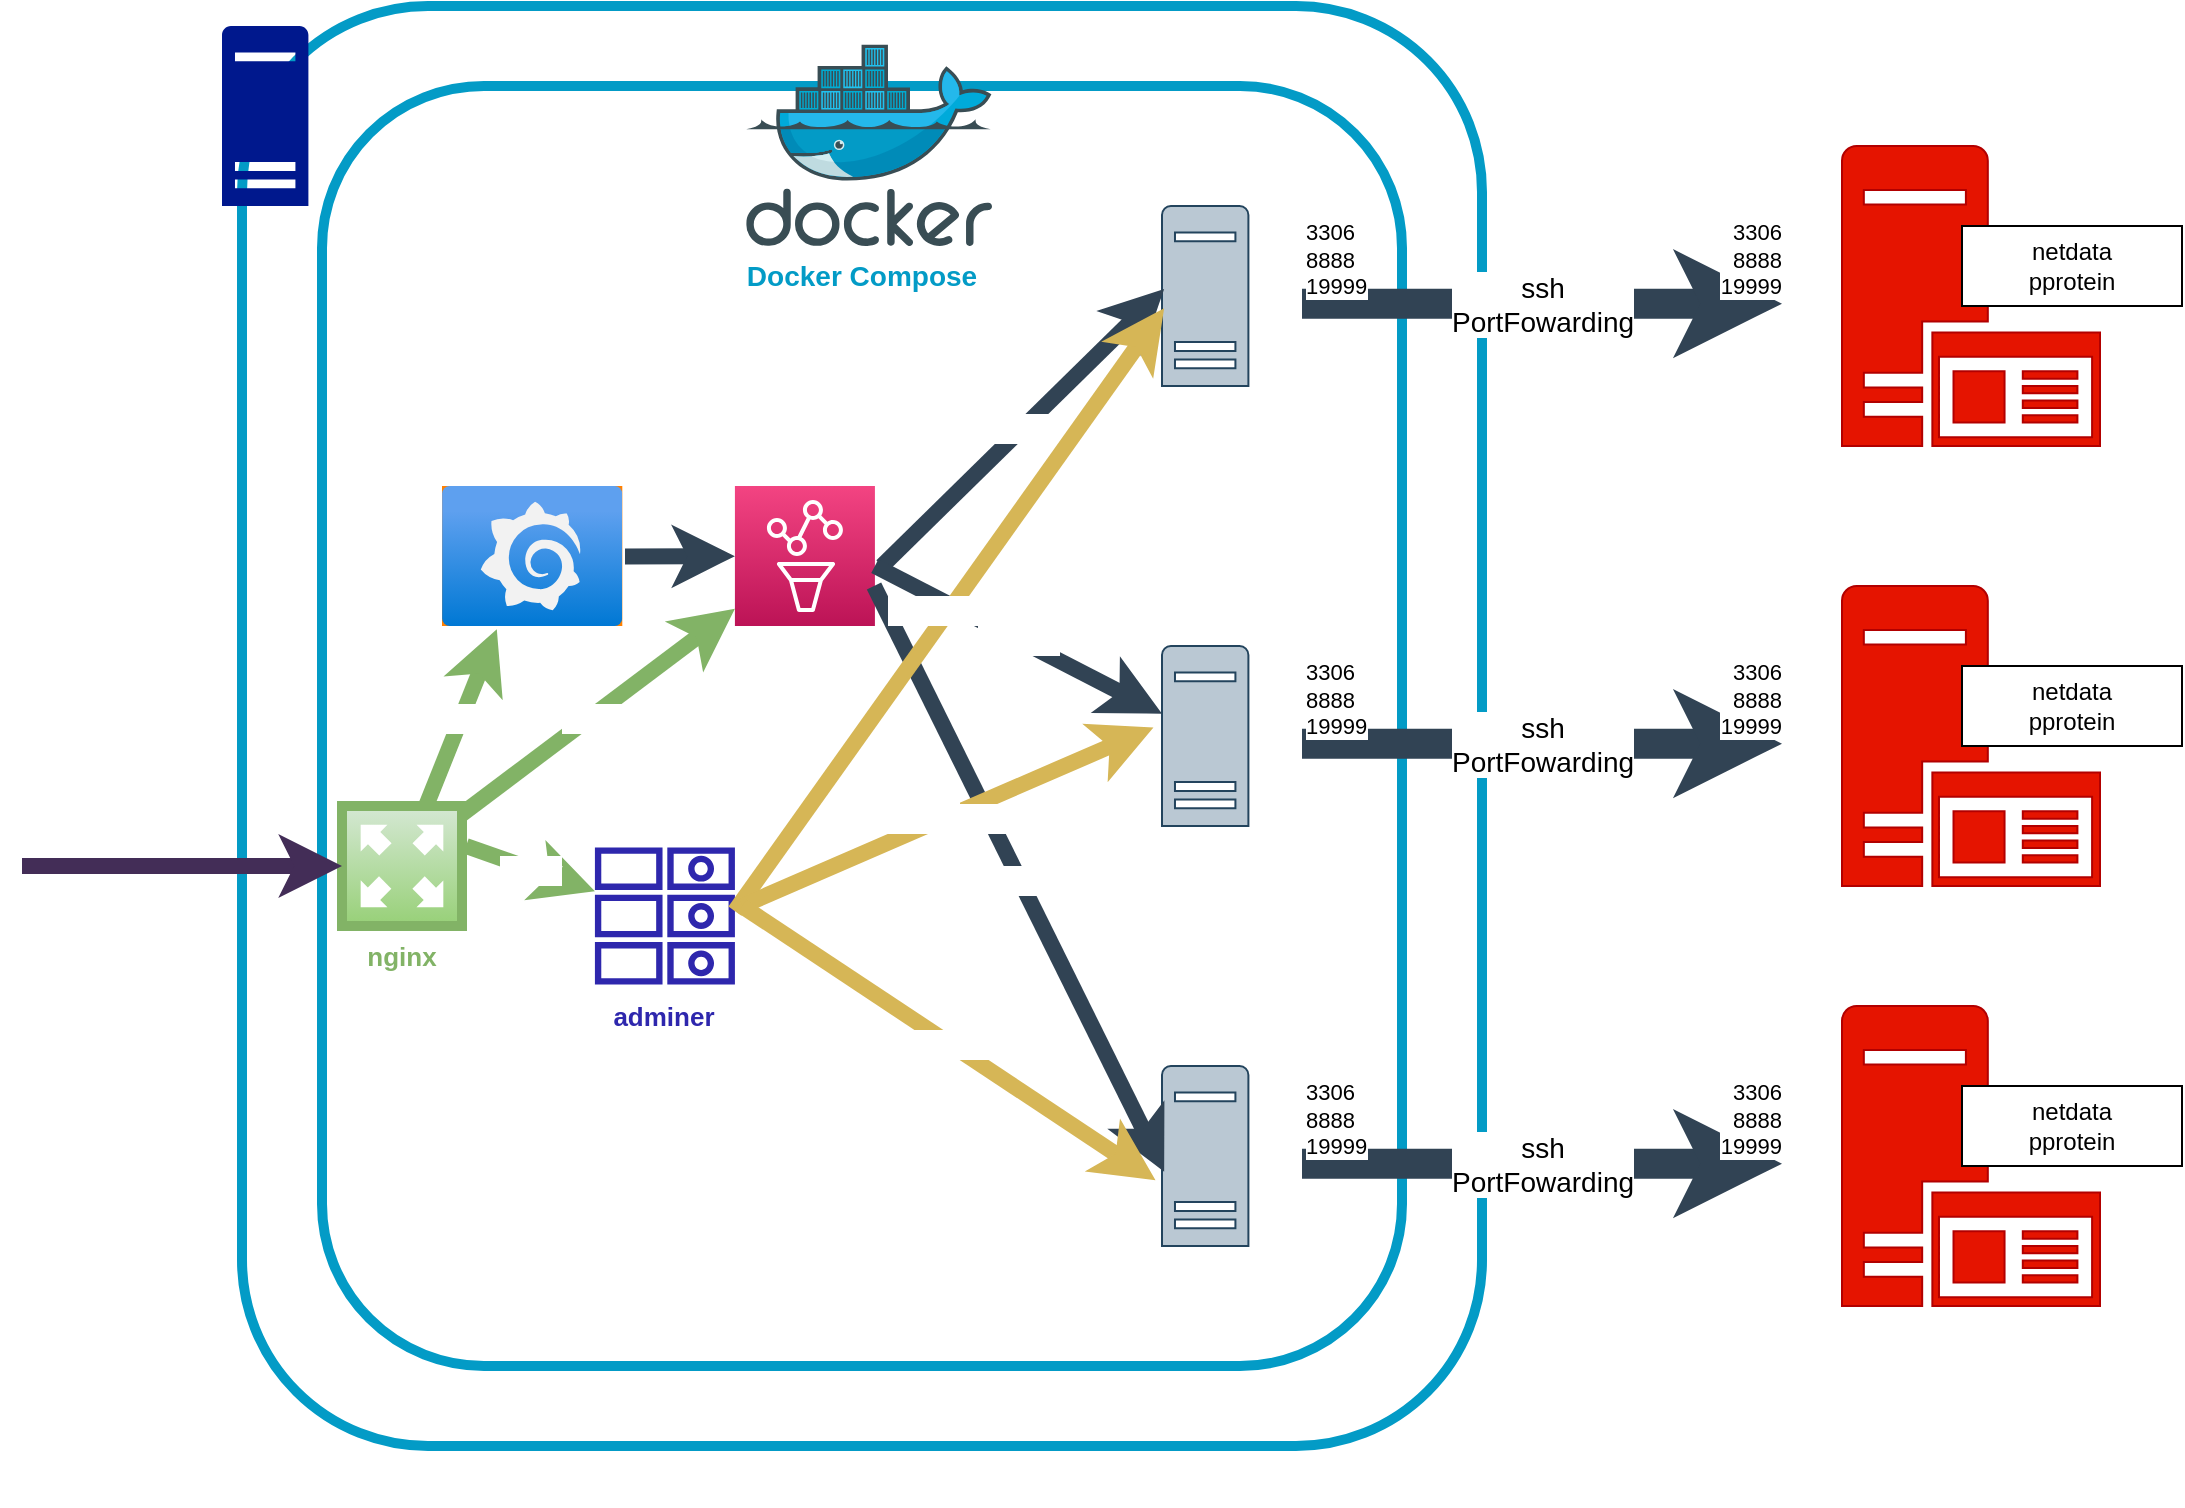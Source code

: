 <mxfile>
    <diagram id="ylHdbKLBce12SMj8xJqA" name="ページ1">
        <mxGraphModel dx="402" dy="431" grid="1" gridSize="10" guides="1" tooltips="1" connect="0" arrows="1" fold="1" page="1" pageScale="1" pageWidth="1169" pageHeight="827" background="#ffffff" math="0" shadow="0">
            <root>
                <mxCell id="0"/>
                <mxCell id="1" parent="0"/>
                <mxCell id="3" value="" style="aspect=fixed;html=1;points=[];align=center;image;fontSize=12;image=img/lib/azure2/other/Grafana.svg;imageBackground=#FF8000;imageBorder=none;fillStyle=auto;" parent="1" vertex="1">
                    <mxGeometry x="260.0" y="270" width="90.15" height="70" as="geometry"/>
                </mxCell>
                <mxCell id="4" value="" style="sketch=0;points=[[0,0,0],[0.25,0,0],[0.5,0,0],[0.75,0,0],[1,0,0],[0,1,0],[0.25,1,0],[0.5,1,0],[0.75,1,0],[1,1,0],[0,0.25,0],[0,0.5,0],[0,0.75,0],[1,0.25,0],[1,0.5,0],[1,0.75,0]];points=[[0,0,0],[0.25,0,0],[0.5,0,0],[0.75,0,0],[1,0,0],[0,1,0],[0.25,1,0],[0.5,1,0],[0.75,1,0],[1,1,0],[0,0.25,0],[0,0.5,0],[0,0.75,0],[1,0.25,0],[1,0.5,0],[1,0.75,0]];outlineConnect=0;fontColor=#232F3E;gradientColor=#F34482;gradientDirection=north;fillColor=#BC1356;strokeColor=#ffffff;dashed=0;verticalLabelPosition=bottom;verticalAlign=top;align=center;html=1;fontSize=12;fontStyle=0;aspect=fixed;shape=mxgraph.aws4.resourceIcon;resIcon=mxgraph.aws4.managed_service_for_prometheus;" parent="1" vertex="1">
                    <mxGeometry x="406.46" y="270" width="70" height="70" as="geometry"/>
                </mxCell>
                <mxCell id="22" value="" style="sketch=0;outlineConnect=0;fontColor=#232F3E;gradientColor=none;fillColor=#2E27AD;strokeColor=none;dashed=0;verticalLabelPosition=bottom;verticalAlign=top;align=center;html=1;fontSize=12;fontStyle=0;aspect=fixed;pointerEvents=1;shape=mxgraph.aws4.items;" parent="1" vertex="1">
                    <mxGeometry x="336.46" y="450" width="70" height="70" as="geometry"/>
                </mxCell>
                <mxCell id="40" value="" style="group" parent="1" vertex="1" connectable="0">
                    <mxGeometry x="620" y="100" width="510" height="650" as="geometry"/>
                </mxCell>
                <mxCell id="100" value="" style="rounded=1;whiteSpace=wrap;html=1;fillStyle=auto;strokeWidth=5;fontSize=13;fillColor=none;strokeColor=#039bc6;" parent="40" vertex="1">
                    <mxGeometry x="-460" y="-70" width="620" height="720" as="geometry"/>
                </mxCell>
                <mxCell id="98" value="" style="rounded=1;whiteSpace=wrap;html=1;fillStyle=auto;strokeWidth=5;fontSize=13;fillColor=none;strokeColor=#039bc6;" parent="40" vertex="1">
                    <mxGeometry x="-420" y="-30" width="540" height="640" as="geometry"/>
                </mxCell>
                <mxCell id="25" value="" style="sketch=0;aspect=fixed;pointerEvents=1;shadow=0;dashed=0;html=1;strokeColor=#23445d;labelPosition=center;verticalLabelPosition=bottom;verticalAlign=top;align=center;fillColor=#bac8d3;shape=mxgraph.mscae.enterprise.server_generic;" parent="40" vertex="1">
                    <mxGeometry y="30" width="43.2" height="90" as="geometry"/>
                </mxCell>
                <mxCell id="28" value="" style="sketch=0;aspect=fixed;pointerEvents=1;shadow=0;dashed=0;html=1;strokeColor=#B20000;labelPosition=center;verticalLabelPosition=bottom;verticalAlign=top;align=center;fillColor=#e51400;shape=mxgraph.mscae.enterprise.application_server2;fontColor=#ffffff;" parent="40" vertex="1">
                    <mxGeometry x="340" width="129" height="150" as="geometry"/>
                </mxCell>
                <mxCell id="33" value="" style="endArrow=classic;html=1;strokeWidth=15;fillColor=#647687;strokeColor=#314354;" parent="40" edge="1">
                    <mxGeometry relative="1" as="geometry">
                        <mxPoint x="70" y="78.82" as="sourcePoint"/>
                        <mxPoint x="310" y="78.82" as="targetPoint"/>
                    </mxGeometry>
                </mxCell>
                <mxCell id="34" value="ssh&lt;br style=&quot;font-size: 14px;&quot;&gt;PortFowarding" style="edgeLabel;resizable=0;html=1;align=center;verticalAlign=middle;fontSize=14;" parent="33" connectable="0" vertex="1">
                    <mxGeometry relative="1" as="geometry"/>
                </mxCell>
                <mxCell id="35" value="3306&lt;br&gt;8888&lt;br&gt;19999" style="edgeLabel;resizable=0;html=1;align=left;verticalAlign=bottom;" parent="33" connectable="0" vertex="1">
                    <mxGeometry x="-1" relative="1" as="geometry"/>
                </mxCell>
                <mxCell id="36" value="3306&lt;br&gt;8888&lt;br&gt;19999" style="edgeLabel;resizable=0;html=1;align=right;verticalAlign=bottom;" parent="33" connectable="0" vertex="1">
                    <mxGeometry x="1" relative="1" as="geometry"/>
                </mxCell>
                <mxCell id="99" value="" style="sketch=0;aspect=fixed;pointerEvents=1;shadow=0;dashed=0;html=1;strokeColor=none;labelPosition=center;verticalLabelPosition=bottom;verticalAlign=top;align=center;fillColor=#00188D;shape=mxgraph.mscae.enterprise.server_generic;fillStyle=auto;strokeWidth=5;fontSize=13;fontColor=#82b366;" parent="40" vertex="1">
                    <mxGeometry x="-470" y="-60" width="43.2" height="90" as="geometry"/>
                </mxCell>
                <mxCell id="102" value="netdata&lt;br&gt;pprotein" style="rounded=0;whiteSpace=wrap;html=1;" parent="40" vertex="1">
                    <mxGeometry x="400" y="40" width="110" height="40" as="geometry"/>
                </mxCell>
                <mxCell id="43" value="" style="group" parent="1" vertex="1" connectable="0">
                    <mxGeometry x="620" y="320" width="500" height="420" as="geometry"/>
                </mxCell>
                <mxCell id="57" value="" style="group" parent="43" vertex="1" connectable="0">
                    <mxGeometry width="500" height="410" as="geometry"/>
                </mxCell>
                <mxCell id="44" value="" style="sketch=0;aspect=fixed;pointerEvents=1;shadow=0;dashed=0;html=1;strokeColor=#23445d;labelPosition=center;verticalLabelPosition=bottom;verticalAlign=top;align=center;fillColor=#bac8d3;shape=mxgraph.mscae.enterprise.server_generic;" parent="57" vertex="1">
                    <mxGeometry y="30" width="43.2" height="90" as="geometry"/>
                </mxCell>
                <mxCell id="45" value="" style="sketch=0;aspect=fixed;pointerEvents=1;shadow=0;dashed=0;html=1;strokeColor=#B20000;labelPosition=center;verticalLabelPosition=bottom;verticalAlign=top;align=center;fillColor=#e51400;shape=mxgraph.mscae.enterprise.application_server2;fontColor=#ffffff;" parent="57" vertex="1">
                    <mxGeometry x="340" width="129" height="150" as="geometry"/>
                </mxCell>
                <mxCell id="46" value="" style="endArrow=classic;html=1;strokeWidth=15;fillColor=#647687;strokeColor=#314354;" parent="57" edge="1">
                    <mxGeometry relative="1" as="geometry">
                        <mxPoint x="70" y="78.82" as="sourcePoint"/>
                        <mxPoint x="310" y="78.82" as="targetPoint"/>
                    </mxGeometry>
                </mxCell>
                <mxCell id="47" value="ssh&lt;br style=&quot;font-size: 14px;&quot;&gt;PortFowarding" style="edgeLabel;resizable=0;html=1;align=center;verticalAlign=middle;fontSize=14;" parent="46" connectable="0" vertex="1">
                    <mxGeometry relative="1" as="geometry"/>
                </mxCell>
                <mxCell id="48" value="3306&lt;br&gt;8888&lt;br&gt;19999" style="edgeLabel;resizable=0;html=1;align=left;verticalAlign=bottom;" parent="46" connectable="0" vertex="1">
                    <mxGeometry x="-1" relative="1" as="geometry"/>
                </mxCell>
                <mxCell id="49" value="3306&lt;br&gt;8888&lt;br&gt;19999" style="edgeLabel;resizable=0;html=1;align=right;verticalAlign=bottom;" parent="46" connectable="0" vertex="1">
                    <mxGeometry x="1" relative="1" as="geometry"/>
                </mxCell>
                <mxCell id="103" value="netdata&lt;br&gt;pprotein" style="rounded=0;whiteSpace=wrap;html=1;" parent="57" vertex="1">
                    <mxGeometry x="400" y="40" width="110" height="40" as="geometry"/>
                </mxCell>
                <mxCell id="50" value="" style="group" parent="1" vertex="1" connectable="0">
                    <mxGeometry x="620" y="530" width="510" height="250" as="geometry"/>
                </mxCell>
                <mxCell id="51" value="" style="sketch=0;aspect=fixed;pointerEvents=1;shadow=0;dashed=0;html=1;strokeColor=#23445d;labelPosition=center;verticalLabelPosition=bottom;verticalAlign=top;align=center;fillColor=#bac8d3;shape=mxgraph.mscae.enterprise.server_generic;" parent="50" vertex="1">
                    <mxGeometry y="30" width="43.2" height="90" as="geometry"/>
                </mxCell>
                <mxCell id="52" value="" style="sketch=0;aspect=fixed;pointerEvents=1;shadow=0;dashed=0;html=1;strokeColor=#B20000;labelPosition=center;verticalLabelPosition=bottom;verticalAlign=top;align=center;fillColor=#e51400;shape=mxgraph.mscae.enterprise.application_server2;fontColor=#ffffff;" parent="50" vertex="1">
                    <mxGeometry x="340" width="129" height="150" as="geometry"/>
                </mxCell>
                <mxCell id="53" value="" style="endArrow=classic;html=1;strokeWidth=15;fillColor=#647687;strokeColor=#314354;" parent="50" edge="1">
                    <mxGeometry relative="1" as="geometry">
                        <mxPoint x="70" y="78.82" as="sourcePoint"/>
                        <mxPoint x="310" y="78.82" as="targetPoint"/>
                    </mxGeometry>
                </mxCell>
                <mxCell id="54" value="ssh&lt;br style=&quot;font-size: 14px;&quot;&gt;PortFowarding" style="edgeLabel;resizable=0;html=1;align=center;verticalAlign=middle;fontSize=14;" parent="53" connectable="0" vertex="1">
                    <mxGeometry relative="1" as="geometry"/>
                </mxCell>
                <mxCell id="55" value="3306&lt;br&gt;8888&lt;br&gt;19999" style="edgeLabel;resizable=0;html=1;align=left;verticalAlign=bottom;" parent="53" connectable="0" vertex="1">
                    <mxGeometry x="-1" relative="1" as="geometry"/>
                </mxCell>
                <mxCell id="56" value="3306&lt;br&gt;8888&lt;br&gt;19999" style="edgeLabel;resizable=0;html=1;align=right;verticalAlign=bottom;" parent="53" connectable="0" vertex="1">
                    <mxGeometry x="1" relative="1" as="geometry"/>
                </mxCell>
                <mxCell id="58" value="Docker Compose" style="text;html=1;strokeColor=none;fillColor=none;align=center;verticalAlign=middle;whiteSpace=wrap;rounded=0;strokeWidth=5;fontSize=14;fontColor=#039bc6;fontStyle=1" parent="50" vertex="1">
                    <mxGeometry x="-215" y="-380" width="130" height="30" as="geometry"/>
                </mxCell>
                <mxCell id="2" value="" style="sketch=0;aspect=fixed;html=1;points=[];align=center;image;fontSize=12;image=img/lib/mscae/Docker.svg;" parent="50" vertex="1">
                    <mxGeometry x="-207.93" y="-480.8" width="122.93" height="100.8" as="geometry"/>
                </mxCell>
                <mxCell id="104" value="netdata&lt;br&gt;pprotein" style="rounded=0;whiteSpace=wrap;html=1;" parent="50" vertex="1">
                    <mxGeometry x="400" y="40" width="110" height="40" as="geometry"/>
                </mxCell>
                <mxCell id="71" value="re" style="endArrow=classic;html=1;strokeWidth=8;fontSize=13;fontColor=#FFFFFF;fillColor=#647687;strokeColor=#314354;entryX=0.025;entryY=0.461;entryDx=0;entryDy=0;entryPerimeter=0;" parent="1" target="25" edge="1">
                    <mxGeometry relative="1" as="geometry">
                        <mxPoint x="480" y="310" as="sourcePoint"/>
                        <mxPoint x="610" y="180" as="targetPoint"/>
                    </mxGeometry>
                </mxCell>
                <mxCell id="72" value="metrics" style="edgeLabel;resizable=0;html=1;align=center;verticalAlign=middle;strokeColor=#008bb8;strokeWidth=5;fontSize=13;fontColor=#FFFFFF;" parent="71" connectable="0" vertex="1">
                    <mxGeometry relative="1" as="geometry"/>
                </mxCell>
                <mxCell id="73" value="re" style="endArrow=classic;html=1;strokeWidth=8;fontSize=13;fontColor=#FFFFFF;fillColor=#647687;strokeColor=#314354;" parent="1" target="44" edge="1">
                    <mxGeometry relative="1" as="geometry">
                        <mxPoint x="476.46" y="310" as="sourcePoint"/>
                        <mxPoint x="622.92" y="230" as="targetPoint"/>
                    </mxGeometry>
                </mxCell>
                <mxCell id="74" value="metrics" style="edgeLabel;resizable=0;html=1;align=center;verticalAlign=middle;strokeColor=#008bb8;strokeWidth=5;fontSize=13;fontColor=#FFFFFF;" parent="73" connectable="0" vertex="1">
                    <mxGeometry relative="1" as="geometry"/>
                </mxCell>
                <mxCell id="75" value="re" style="endArrow=classic;html=1;strokeWidth=8;fontSize=13;fontColor=#FFFFFF;fillColor=#647687;strokeColor=#314354;entryX=0.025;entryY=0.587;entryDx=0;entryDy=0;entryPerimeter=0;" parent="1" target="51" edge="1">
                    <mxGeometry relative="1" as="geometry">
                        <mxPoint x="476" y="320" as="sourcePoint"/>
                        <mxPoint x="596.46" y="340" as="targetPoint"/>
                    </mxGeometry>
                </mxCell>
                <mxCell id="76" value="metrics" style="edgeLabel;resizable=0;html=1;align=center;verticalAlign=middle;strokeColor=#008bb8;strokeWidth=5;fontSize=13;fontColor=#FFFFFF;" parent="75" connectable="0" vertex="1">
                    <mxGeometry relative="1" as="geometry"/>
                </mxCell>
                <mxCell id="79" value="" style="endArrow=classic;html=1;strokeWidth=8;fontSize=13;fontColor=#FFFFFF;exitX=1.015;exitY=0.503;exitDx=0;exitDy=0;exitPerimeter=0;fillColor=#647687;strokeColor=#314354;" parent="1" source="3" target="4" edge="1">
                    <mxGeometry width="50" height="50" relative="1" as="geometry">
                        <mxPoint x="350.15" y="310" as="sourcePoint"/>
                        <mxPoint x="400.15" y="260" as="targetPoint"/>
                    </mxGeometry>
                </mxCell>
                <mxCell id="80" value="re" style="endArrow=classic;html=1;strokeWidth=8;fontSize=13;fontColor=#FFFFFF;fillColor=#fff2cc;strokeColor=#d6b656;entryX=0.025;entryY=0.568;entryDx=0;entryDy=0;entryPerimeter=0;rounded=1;gradientColor=#ffd966;" parent="1" target="25" edge="1">
                    <mxGeometry relative="1" as="geometry">
                        <mxPoint x="406.46" y="482.51" as="sourcePoint"/>
                        <mxPoint x="547.54" y="344.0" as="targetPoint"/>
                    </mxGeometry>
                </mxCell>
                <mxCell id="81" value="DB access" style="edgeLabel;resizable=0;html=1;align=center;verticalAlign=middle;strokeColor=#008bb8;strokeWidth=5;fontSize=13;fontColor=#FFFFFF;" parent="80" connectable="0" vertex="1">
                    <mxGeometry relative="1" as="geometry"/>
                </mxCell>
                <mxCell id="82" value="re" style="endArrow=classic;html=1;strokeWidth=8;fontSize=13;fontColor=#FFFFFF;fillColor=#fff2cc;strokeColor=#d6b656;entryX=-0.099;entryY=0.453;entryDx=0;entryDy=0;entryPerimeter=0;rounded=1;gradientColor=#ffd966;" parent="1" target="44" edge="1">
                    <mxGeometry relative="1" as="geometry">
                        <mxPoint x="410" y="480" as="sourcePoint"/>
                        <mxPoint x="654.62" y="218.61" as="targetPoint"/>
                    </mxGeometry>
                </mxCell>
                <mxCell id="83" value="DB access" style="edgeLabel;resizable=0;html=1;align=center;verticalAlign=middle;strokeColor=#008bb8;strokeWidth=5;fontSize=13;fontColor=#FFFFFF;" parent="82" connectable="0" vertex="1">
                    <mxGeometry relative="1" as="geometry"/>
                </mxCell>
                <mxCell id="84" value="re" style="endArrow=classic;html=1;strokeWidth=8;fontSize=13;fontColor=#FFFFFF;fillColor=#fff2cc;strokeColor=#d6b656;rounded=1;gradientColor=#ffd966;entryX=-0.075;entryY=0.635;entryDx=0;entryDy=0;entryPerimeter=0;" parent="1" target="51" edge="1">
                    <mxGeometry relative="1" as="geometry">
                        <mxPoint x="410" y="480" as="sourcePoint"/>
                        <mxPoint x="625.723" y="400.77" as="targetPoint"/>
                    </mxGeometry>
                </mxCell>
                <mxCell id="85" value="DB access" style="edgeLabel;resizable=0;html=1;align=center;verticalAlign=middle;strokeColor=#008bb8;strokeWidth=5;fontSize=13;fontColor=#FFFFFF;" parent="84" connectable="0" vertex="1">
                    <mxGeometry relative="1" as="geometry"/>
                </mxCell>
                <mxCell id="89" value="" style="endArrow=classic;html=1;rounded=1;strokeColor=#82b366;strokeWidth=8;fontSize=13;fontColor=#FFFFFF;fillColor=#d5e8d4;gradientColor=#97d077;entryX=0.304;entryY=1.023;entryDx=0;entryDy=0;entryPerimeter=0;" parent="1" source="91" target="3" edge="1">
                    <mxGeometry relative="1" as="geometry">
                        <mxPoint x="236.46" y="410" as="sourcePoint"/>
                        <mxPoint x="336.46" y="410" as="targetPoint"/>
                    </mxGeometry>
                </mxCell>
                <mxCell id="90" value="proxy" style="edgeLabel;resizable=0;html=1;align=center;verticalAlign=middle;strokeColor=#008bb8;strokeWidth=5;fontSize=13;fontColor=#FFFFFF;" parent="89" connectable="0" vertex="1">
                    <mxGeometry relative="1" as="geometry"/>
                </mxCell>
                <mxCell id="92" value="" style="endArrow=classic;html=1;rounded=1;strokeColor=#82b366;strokeWidth=8;fontSize=13;fontColor=#FFFFFF;fillColor=#d5e8d4;gradientColor=#97d077;" parent="1" target="4" edge="1">
                    <mxGeometry relative="1" as="geometry">
                        <mxPoint x="262.013" y="440" as="sourcePoint"/>
                        <mxPoint x="297.406" y="351.61" as="targetPoint"/>
                    </mxGeometry>
                </mxCell>
                <mxCell id="93" value="proxy" style="edgeLabel;resizable=0;html=1;align=center;verticalAlign=middle;strokeColor=#008bb8;strokeWidth=5;fontSize=13;fontColor=#FFFFFF;" parent="92" connectable="0" vertex="1">
                    <mxGeometry relative="1" as="geometry"/>
                </mxCell>
                <mxCell id="94" value="" style="endArrow=classic;html=1;rounded=1;strokeColor=#82b366;strokeWidth=8;fontSize=13;fontColor=#FFFFFF;fillColor=#d5e8d4;gradientColor=#97d077;" parent="1" target="22" edge="1">
                    <mxGeometry relative="1" as="geometry">
                        <mxPoint x="272" y="450" as="sourcePoint"/>
                        <mxPoint x="416.46" y="341.331" as="targetPoint"/>
                    </mxGeometry>
                </mxCell>
                <mxCell id="95" value="proxy" style="edgeLabel;resizable=0;html=1;align=center;verticalAlign=middle;strokeColor=#008bb8;strokeWidth=5;fontSize=13;fontColor=#FFFFFF;" parent="94" connectable="0" vertex="1">
                    <mxGeometry relative="1" as="geometry"/>
                </mxCell>
                <mxCell id="91" value="" style="pointerEvents=1;shadow=0;dashed=0;html=1;strokeColor=#82b366;fillColor=#d5e8d4;labelPosition=center;verticalLabelPosition=bottom;verticalAlign=top;align=center;outlineConnect=0;shape=mxgraph.veeam.2d.proxy_appliance;strokeWidth=5;fontSize=13;gradientColor=#97d077;" parent="1" vertex="1">
                    <mxGeometry x="210" y="430" width="60" height="60" as="geometry"/>
                </mxCell>
                <mxCell id="96" value="adminer" style="text;html=1;strokeColor=none;fillColor=none;align=center;verticalAlign=middle;whiteSpace=wrap;rounded=0;strokeWidth=5;fontSize=13;fontColor=#2e27ad;fontStyle=1" parent="1" vertex="1">
                    <mxGeometry x="341.46" y="520" width="60" height="30" as="geometry"/>
                </mxCell>
                <mxCell id="97" value="nginx" style="text;html=1;strokeColor=none;fillColor=none;align=center;verticalAlign=middle;whiteSpace=wrap;rounded=0;fillStyle=auto;strokeWidth=5;fontSize=13;fontColor=#82b366;fontStyle=1" parent="1" vertex="1">
                    <mxGeometry x="210" y="490" width="60" height="30" as="geometry"/>
                </mxCell>
                <mxCell id="101" value="" style="endArrow=classic;html=1;rounded=1;strokeColor=#432D57;strokeWidth=8;fontSize=13;fontColor=#82b366;fillColor=#76608a;" parent="1" target="91" edge="1">
                    <mxGeometry width="50" height="50" relative="1" as="geometry">
                        <mxPoint x="50" y="460" as="sourcePoint"/>
                        <mxPoint x="100" y="440" as="targetPoint"/>
                    </mxGeometry>
                </mxCell>
            </root>
        </mxGraphModel>
    </diagram>
</mxfile>